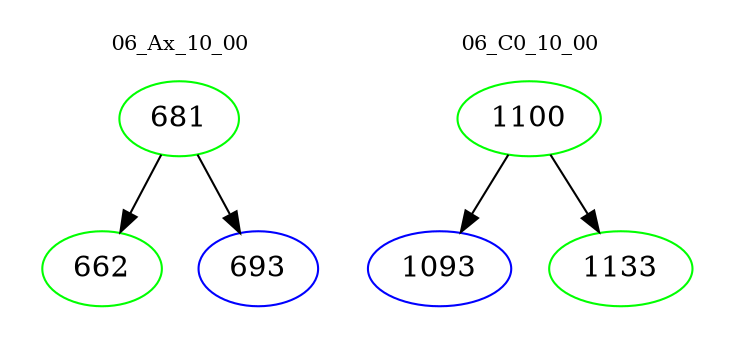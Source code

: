 digraph{
subgraph cluster_0 {
color = white
label = "06_Ax_10_00";
fontsize=10;
T0_681 [label="681", color="green"]
T0_681 -> T0_662 [color="black"]
T0_662 [label="662", color="green"]
T0_681 -> T0_693 [color="black"]
T0_693 [label="693", color="blue"]
}
subgraph cluster_1 {
color = white
label = "06_C0_10_00";
fontsize=10;
T1_1100 [label="1100", color="green"]
T1_1100 -> T1_1093 [color="black"]
T1_1093 [label="1093", color="blue"]
T1_1100 -> T1_1133 [color="black"]
T1_1133 [label="1133", color="green"]
}
}
